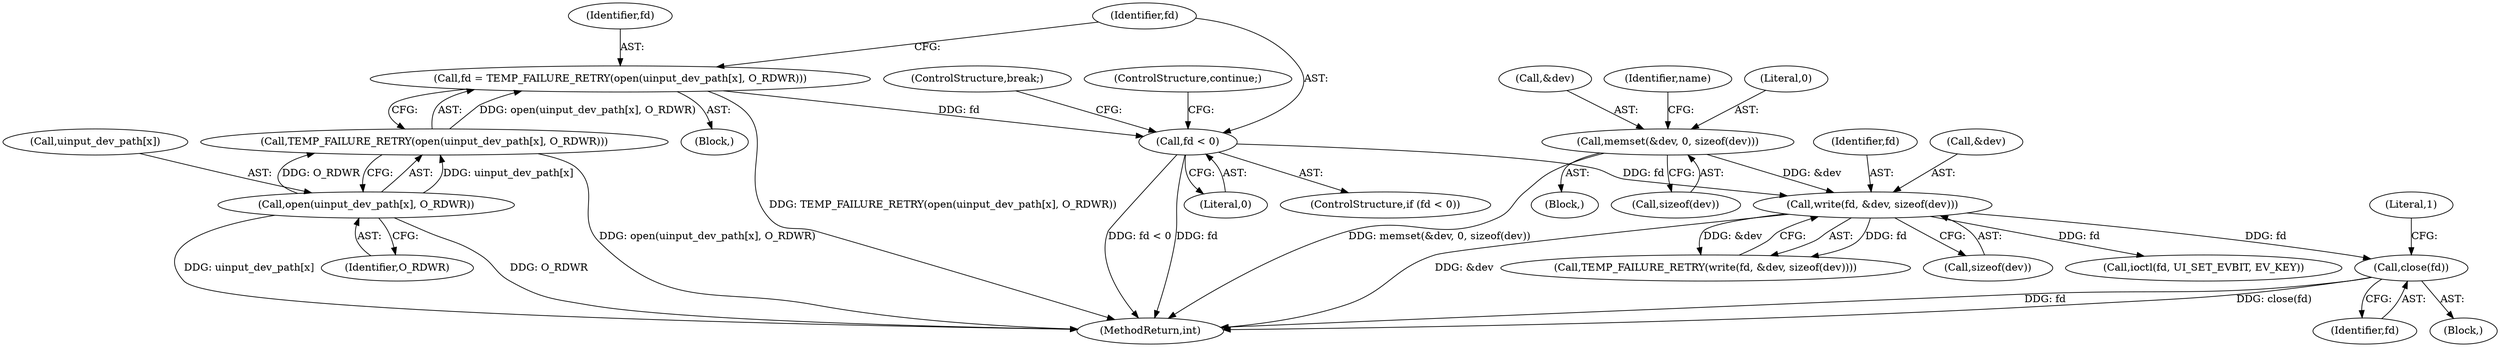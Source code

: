 digraph "0_Android_472271b153c5dc53c28beac55480a8d8434b2d5c_29@API" {
"1000202" [label="(Call,close(fd))"];
"1000191" [label="(Call,write(fd, &dev, sizeof(dev)))"];
"1000128" [label="(Call,fd < 0)"];
"1000119" [label="(Call,fd = TEMP_FAILURE_RETRY(open(uinput_dev_path[x], O_RDWR)))"];
"1000121" [label="(Call,TEMP_FAILURE_RETRY(open(uinput_dev_path[x], O_RDWR)))"];
"1000122" [label="(Call,open(uinput_dev_path[x], O_RDWR))"];
"1000144" [label="(Call,memset(&dev, 0, sizeof(dev)))"];
"1000131" [label="(ControlStructure,continue;)"];
"1000123" [label="(Call,uinput_dev_path[x])"];
"1000145" [label="(Call,&dev)"];
"1000151" [label="(Identifier,name)"];
"1000203" [label="(Identifier,fd)"];
"1000102" [label="(Block,)"];
"1000118" [label="(Block,)"];
"1000120" [label="(Identifier,fd)"];
"1000191" [label="(Call,write(fd, &dev, sizeof(dev)))"];
"1000198" [label="(Block,)"];
"1000130" [label="(Literal,0)"];
"1000190" [label="(Call,TEMP_FAILURE_RETRY(write(fd, &dev, sizeof(dev))))"];
"1000121" [label="(Call,TEMP_FAILURE_RETRY(open(uinput_dev_path[x], O_RDWR)))"];
"1000132" [label="(ControlStructure,break;)"];
"1000195" [label="(Call,sizeof(dev))"];
"1000127" [label="(ControlStructure,if (fd < 0))"];
"1000128" [label="(Call,fd < 0)"];
"1000206" [label="(Literal,1)"];
"1000126" [label="(Identifier,O_RDWR)"];
"1000122" [label="(Call,open(uinput_dev_path[x], O_RDWR))"];
"1000192" [label="(Identifier,fd)"];
"1000202" [label="(Call,close(fd))"];
"1000147" [label="(Literal,0)"];
"1000144" [label="(Call,memset(&dev, 0, sizeof(dev)))"];
"1000119" [label="(Call,fd = TEMP_FAILURE_RETRY(open(uinput_dev_path[x], O_RDWR)))"];
"1000148" [label="(Call,sizeof(dev))"];
"1000263" [label="(MethodReturn,int)"];
"1000193" [label="(Call,&dev)"];
"1000208" [label="(Call,ioctl(fd, UI_SET_EVBIT, EV_KEY))"];
"1000129" [label="(Identifier,fd)"];
"1000202" -> "1000198"  [label="AST: "];
"1000202" -> "1000203"  [label="CFG: "];
"1000203" -> "1000202"  [label="AST: "];
"1000206" -> "1000202"  [label="CFG: "];
"1000202" -> "1000263"  [label="DDG: fd"];
"1000202" -> "1000263"  [label="DDG: close(fd)"];
"1000191" -> "1000202"  [label="DDG: fd"];
"1000191" -> "1000190"  [label="AST: "];
"1000191" -> "1000195"  [label="CFG: "];
"1000192" -> "1000191"  [label="AST: "];
"1000193" -> "1000191"  [label="AST: "];
"1000195" -> "1000191"  [label="AST: "];
"1000190" -> "1000191"  [label="CFG: "];
"1000191" -> "1000263"  [label="DDG: &dev"];
"1000191" -> "1000190"  [label="DDG: fd"];
"1000191" -> "1000190"  [label="DDG: &dev"];
"1000128" -> "1000191"  [label="DDG: fd"];
"1000144" -> "1000191"  [label="DDG: &dev"];
"1000191" -> "1000208"  [label="DDG: fd"];
"1000128" -> "1000127"  [label="AST: "];
"1000128" -> "1000130"  [label="CFG: "];
"1000129" -> "1000128"  [label="AST: "];
"1000130" -> "1000128"  [label="AST: "];
"1000131" -> "1000128"  [label="CFG: "];
"1000132" -> "1000128"  [label="CFG: "];
"1000128" -> "1000263"  [label="DDG: fd"];
"1000128" -> "1000263"  [label="DDG: fd < 0"];
"1000119" -> "1000128"  [label="DDG: fd"];
"1000119" -> "1000118"  [label="AST: "];
"1000119" -> "1000121"  [label="CFG: "];
"1000120" -> "1000119"  [label="AST: "];
"1000121" -> "1000119"  [label="AST: "];
"1000129" -> "1000119"  [label="CFG: "];
"1000119" -> "1000263"  [label="DDG: TEMP_FAILURE_RETRY(open(uinput_dev_path[x], O_RDWR))"];
"1000121" -> "1000119"  [label="DDG: open(uinput_dev_path[x], O_RDWR)"];
"1000121" -> "1000122"  [label="CFG: "];
"1000122" -> "1000121"  [label="AST: "];
"1000121" -> "1000263"  [label="DDG: open(uinput_dev_path[x], O_RDWR)"];
"1000122" -> "1000121"  [label="DDG: uinput_dev_path[x]"];
"1000122" -> "1000121"  [label="DDG: O_RDWR"];
"1000122" -> "1000126"  [label="CFG: "];
"1000123" -> "1000122"  [label="AST: "];
"1000126" -> "1000122"  [label="AST: "];
"1000122" -> "1000263"  [label="DDG: uinput_dev_path[x]"];
"1000122" -> "1000263"  [label="DDG: O_RDWR"];
"1000144" -> "1000102"  [label="AST: "];
"1000144" -> "1000148"  [label="CFG: "];
"1000145" -> "1000144"  [label="AST: "];
"1000147" -> "1000144"  [label="AST: "];
"1000148" -> "1000144"  [label="AST: "];
"1000151" -> "1000144"  [label="CFG: "];
"1000144" -> "1000263"  [label="DDG: memset(&dev, 0, sizeof(dev))"];
}
